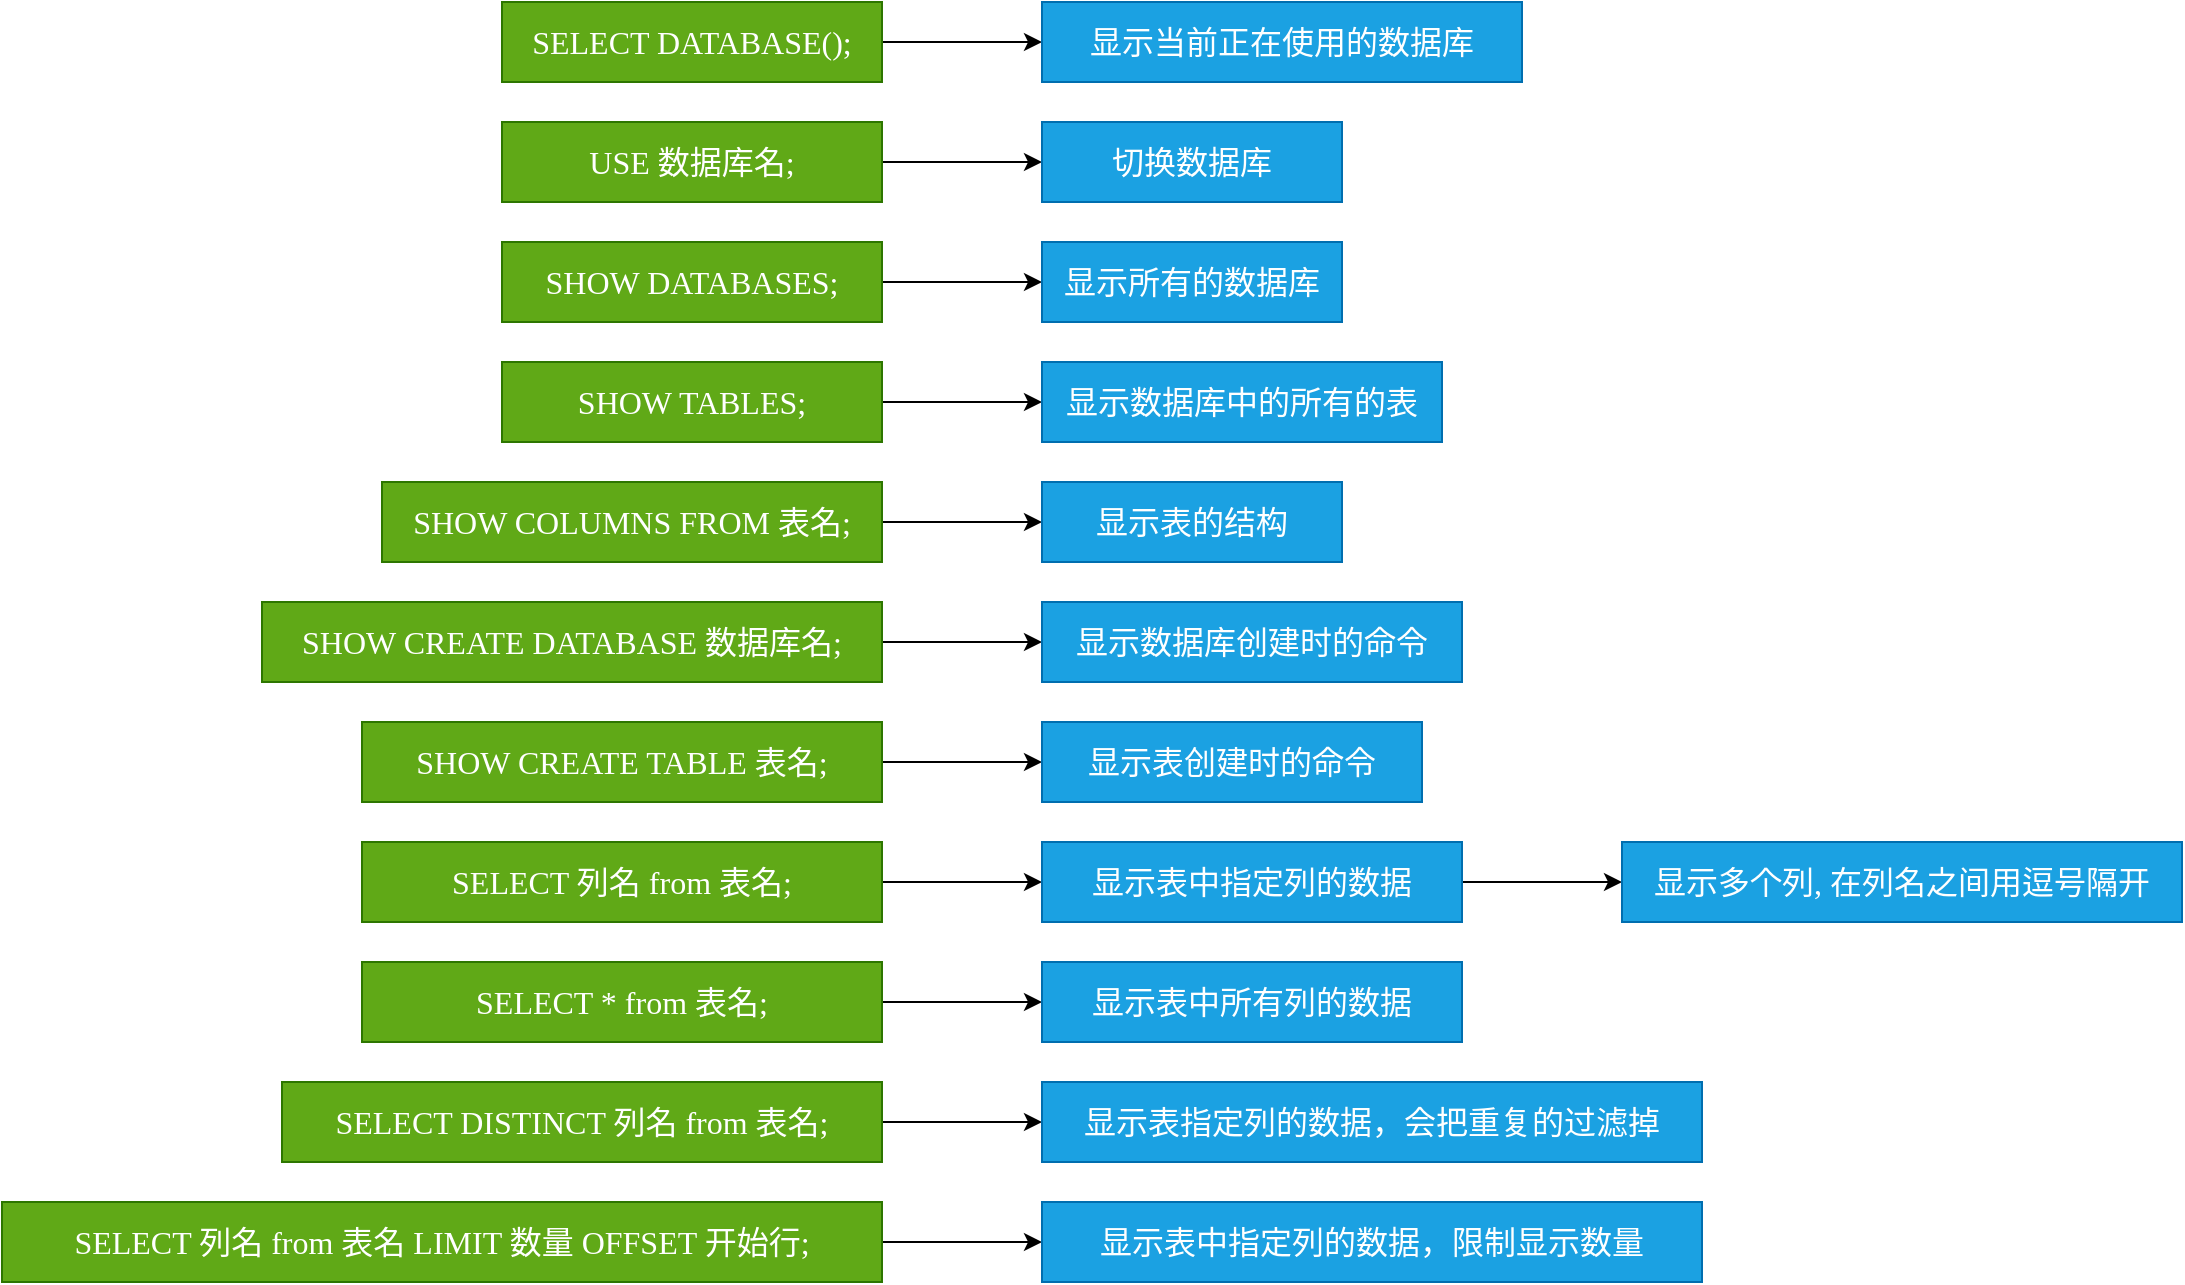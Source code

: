 <mxfile version="14.3.2" type="github">
  <diagram id="r4tI7-QEA74NGSe-jzcr" name="第 1 页">
    <mxGraphModel dx="1422" dy="833" grid="1" gridSize="10" guides="1" tooltips="1" connect="1" arrows="1" fold="1" page="1" pageScale="1" pageWidth="6500" pageHeight="4500" math="0" shadow="0">
      <root>
        <mxCell id="0" />
        <mxCell id="1" parent="0" />
        <mxCell id="pQ-ap-EGcs-gZTDshkdp-6" value="" style="edgeStyle=orthogonalEdgeStyle;rounded=0;orthogonalLoop=1;jettySize=auto;html=1;fontFamily=Verdana;fontSize=16;" edge="1" parent="1" source="pQ-ap-EGcs-gZTDshkdp-3" target="pQ-ap-EGcs-gZTDshkdp-5">
          <mxGeometry relative="1" as="geometry" />
        </mxCell>
        <mxCell id="pQ-ap-EGcs-gZTDshkdp-3" value="SELECT DATABASE();" style="text;html=1;strokeColor=#2D7600;fillColor=#60a917;align=center;verticalAlign=middle;whiteSpace=wrap;rounded=0;fontSize=16;fontColor=#ffffff;fontFamily=Verdana;" vertex="1" parent="1">
          <mxGeometry x="1500" y="140" width="190" height="40" as="geometry" />
        </mxCell>
        <mxCell id="pQ-ap-EGcs-gZTDshkdp-5" value="显示当前正在使用的数据库" style="text;html=1;strokeColor=#006EAF;fillColor=#1ba1e2;align=center;verticalAlign=middle;whiteSpace=wrap;rounded=0;fontSize=16;fontColor=#ffffff;fontFamily=Verdana;" vertex="1" parent="1">
          <mxGeometry x="1770" y="140" width="240" height="40" as="geometry" />
        </mxCell>
        <mxCell id="pQ-ap-EGcs-gZTDshkdp-7" value="" style="edgeStyle=orthogonalEdgeStyle;rounded=0;orthogonalLoop=1;jettySize=auto;html=1;fontFamily=Verdana;fontSize=16;" edge="1" source="pQ-ap-EGcs-gZTDshkdp-8" target="pQ-ap-EGcs-gZTDshkdp-9" parent="1">
          <mxGeometry relative="1" as="geometry" />
        </mxCell>
        <mxCell id="pQ-ap-EGcs-gZTDshkdp-8" value="USE 数据库名;" style="text;html=1;strokeColor=#2D7600;fillColor=#60a917;align=center;verticalAlign=middle;whiteSpace=wrap;rounded=0;fontSize=16;fontColor=#ffffff;fontFamily=Verdana;" vertex="1" parent="1">
          <mxGeometry x="1500" y="200" width="190" height="40" as="geometry" />
        </mxCell>
        <mxCell id="pQ-ap-EGcs-gZTDshkdp-9" value="切换数据库" style="text;html=1;strokeColor=#006EAF;fillColor=#1ba1e2;align=center;verticalAlign=middle;whiteSpace=wrap;rounded=0;fontSize=16;fontColor=#ffffff;fontFamily=Verdana;" vertex="1" parent="1">
          <mxGeometry x="1770" y="200" width="150" height="40" as="geometry" />
        </mxCell>
        <mxCell id="pQ-ap-EGcs-gZTDshkdp-10" value="" style="edgeStyle=orthogonalEdgeStyle;rounded=0;orthogonalLoop=1;jettySize=auto;html=1;fontFamily=Verdana;fontSize=16;" edge="1" source="pQ-ap-EGcs-gZTDshkdp-11" target="pQ-ap-EGcs-gZTDshkdp-12" parent="1">
          <mxGeometry relative="1" as="geometry" />
        </mxCell>
        <mxCell id="pQ-ap-EGcs-gZTDshkdp-11" value="SHOW DATABASES;" style="text;html=1;strokeColor=#2D7600;fillColor=#60a917;align=center;verticalAlign=middle;whiteSpace=wrap;rounded=0;fontSize=16;fontColor=#ffffff;fontFamily=Verdana;" vertex="1" parent="1">
          <mxGeometry x="1500" y="260" width="190" height="40" as="geometry" />
        </mxCell>
        <mxCell id="pQ-ap-EGcs-gZTDshkdp-12" value="显示所有的数据库" style="text;html=1;strokeColor=#006EAF;fillColor=#1ba1e2;align=center;verticalAlign=middle;whiteSpace=wrap;rounded=0;fontSize=16;fontColor=#ffffff;fontFamily=Verdana;" vertex="1" parent="1">
          <mxGeometry x="1770" y="260" width="150" height="40" as="geometry" />
        </mxCell>
        <mxCell id="pQ-ap-EGcs-gZTDshkdp-13" value="" style="edgeStyle=orthogonalEdgeStyle;rounded=0;orthogonalLoop=1;jettySize=auto;html=1;fontFamily=Verdana;fontSize=16;" edge="1" source="pQ-ap-EGcs-gZTDshkdp-14" target="pQ-ap-EGcs-gZTDshkdp-15" parent="1">
          <mxGeometry relative="1" as="geometry" />
        </mxCell>
        <mxCell id="pQ-ap-EGcs-gZTDshkdp-14" value="SHOW TABLES;" style="text;html=1;strokeColor=#2D7600;fillColor=#60a917;align=center;verticalAlign=middle;whiteSpace=wrap;rounded=0;fontSize=16;fontColor=#ffffff;fontFamily=Verdana;" vertex="1" parent="1">
          <mxGeometry x="1500" y="320" width="190" height="40" as="geometry" />
        </mxCell>
        <mxCell id="pQ-ap-EGcs-gZTDshkdp-15" value="显示数据库中的所有的表" style="text;html=1;strokeColor=#006EAF;fillColor=#1ba1e2;align=center;verticalAlign=middle;whiteSpace=wrap;rounded=0;fontSize=16;fontColor=#ffffff;fontFamily=Verdana;" vertex="1" parent="1">
          <mxGeometry x="1770" y="320" width="200" height="40" as="geometry" />
        </mxCell>
        <mxCell id="pQ-ap-EGcs-gZTDshkdp-16" value="" style="edgeStyle=orthogonalEdgeStyle;rounded=0;orthogonalLoop=1;jettySize=auto;html=1;fontFamily=Verdana;fontSize=16;" edge="1" source="pQ-ap-EGcs-gZTDshkdp-17" target="pQ-ap-EGcs-gZTDshkdp-18" parent="1">
          <mxGeometry relative="1" as="geometry" />
        </mxCell>
        <mxCell id="pQ-ap-EGcs-gZTDshkdp-17" value="SHOW COLUMNS FROM 表名;" style="text;html=1;strokeColor=#2D7600;fillColor=#60a917;align=center;verticalAlign=middle;whiteSpace=wrap;rounded=0;fontSize=16;fontColor=#ffffff;fontFamily=Verdana;" vertex="1" parent="1">
          <mxGeometry x="1440" y="380" width="250" height="40" as="geometry" />
        </mxCell>
        <mxCell id="pQ-ap-EGcs-gZTDshkdp-18" value="显示表的结构" style="text;html=1;strokeColor=#006EAF;fillColor=#1ba1e2;align=center;verticalAlign=middle;whiteSpace=wrap;rounded=0;fontSize=16;fontColor=#ffffff;fontFamily=Verdana;" vertex="1" parent="1">
          <mxGeometry x="1770" y="380" width="150" height="40" as="geometry" />
        </mxCell>
        <mxCell id="pQ-ap-EGcs-gZTDshkdp-19" value="" style="edgeStyle=orthogonalEdgeStyle;rounded=0;orthogonalLoop=1;jettySize=auto;html=1;fontFamily=Verdana;fontSize=16;" edge="1" source="pQ-ap-EGcs-gZTDshkdp-20" target="pQ-ap-EGcs-gZTDshkdp-21" parent="1">
          <mxGeometry relative="1" as="geometry" />
        </mxCell>
        <mxCell id="pQ-ap-EGcs-gZTDshkdp-20" value="SHOW CREATE DATABASE 数据库名;" style="text;html=1;strokeColor=#2D7600;fillColor=#60a917;align=center;verticalAlign=middle;whiteSpace=wrap;rounded=0;fontSize=16;fontColor=#ffffff;fontFamily=Verdana;" vertex="1" parent="1">
          <mxGeometry x="1380" y="440" width="310" height="40" as="geometry" />
        </mxCell>
        <mxCell id="pQ-ap-EGcs-gZTDshkdp-21" value="显示数据库创建时的命令" style="text;html=1;strokeColor=#006EAF;fillColor=#1ba1e2;align=center;verticalAlign=middle;whiteSpace=wrap;rounded=0;fontSize=16;fontColor=#ffffff;fontFamily=Verdana;" vertex="1" parent="1">
          <mxGeometry x="1770" y="440" width="210" height="40" as="geometry" />
        </mxCell>
        <mxCell id="pQ-ap-EGcs-gZTDshkdp-22" value="" style="edgeStyle=orthogonalEdgeStyle;rounded=0;orthogonalLoop=1;jettySize=auto;html=1;fontFamily=Verdana;fontSize=16;" edge="1" source="pQ-ap-EGcs-gZTDshkdp-23" target="pQ-ap-EGcs-gZTDshkdp-24" parent="1">
          <mxGeometry relative="1" as="geometry" />
        </mxCell>
        <mxCell id="pQ-ap-EGcs-gZTDshkdp-23" value="SHOW CREATE TABLE 表名;" style="text;html=1;strokeColor=#2D7600;fillColor=#60a917;align=center;verticalAlign=middle;whiteSpace=wrap;rounded=0;fontSize=16;fontColor=#ffffff;fontFamily=Verdana;" vertex="1" parent="1">
          <mxGeometry x="1430" y="500" width="260" height="40" as="geometry" />
        </mxCell>
        <mxCell id="pQ-ap-EGcs-gZTDshkdp-24" value="显示表创建时的命令" style="text;html=1;strokeColor=#006EAF;fillColor=#1ba1e2;align=center;verticalAlign=middle;whiteSpace=wrap;rounded=0;fontSize=16;fontColor=#ffffff;fontFamily=Verdana;" vertex="1" parent="1">
          <mxGeometry x="1770" y="500" width="190" height="40" as="geometry" />
        </mxCell>
        <mxCell id="pQ-ap-EGcs-gZTDshkdp-25" value="" style="edgeStyle=orthogonalEdgeStyle;rounded=0;orthogonalLoop=1;jettySize=auto;html=1;fontFamily=Verdana;fontSize=16;" edge="1" source="pQ-ap-EGcs-gZTDshkdp-26" target="pQ-ap-EGcs-gZTDshkdp-27" parent="1">
          <mxGeometry relative="1" as="geometry" />
        </mxCell>
        <mxCell id="pQ-ap-EGcs-gZTDshkdp-26" value="SELECT 列名 from 表名;" style="text;html=1;strokeColor=#2D7600;fillColor=#60a917;align=center;verticalAlign=middle;whiteSpace=wrap;rounded=0;fontSize=16;fontColor=#ffffff;fontFamily=Verdana;" vertex="1" parent="1">
          <mxGeometry x="1430" y="560" width="260" height="40" as="geometry" />
        </mxCell>
        <mxCell id="pQ-ap-EGcs-gZTDshkdp-33" value="" style="edgeStyle=orthogonalEdgeStyle;rounded=0;orthogonalLoop=1;jettySize=auto;html=1;fontFamily=Verdana;fontSize=16;" edge="1" parent="1" source="pQ-ap-EGcs-gZTDshkdp-27" target="pQ-ap-EGcs-gZTDshkdp-32">
          <mxGeometry relative="1" as="geometry" />
        </mxCell>
        <mxCell id="pQ-ap-EGcs-gZTDshkdp-27" value="显示表中指定列的数据" style="text;html=1;strokeColor=#006EAF;fillColor=#1ba1e2;align=center;verticalAlign=middle;whiteSpace=wrap;rounded=0;fontSize=16;fontColor=#ffffff;fontFamily=Verdana;" vertex="1" parent="1">
          <mxGeometry x="1770" y="560" width="210" height="40" as="geometry" />
        </mxCell>
        <mxCell id="pQ-ap-EGcs-gZTDshkdp-32" value="显示多个列, 在列名之间用逗号隔开" style="text;html=1;strokeColor=#006EAF;fillColor=#1ba1e2;align=center;verticalAlign=middle;whiteSpace=wrap;rounded=0;fontSize=16;fontColor=#ffffff;fontFamily=Verdana;" vertex="1" parent="1">
          <mxGeometry x="2060" y="560" width="280" height="40" as="geometry" />
        </mxCell>
        <mxCell id="pQ-ap-EGcs-gZTDshkdp-41" value="" style="edgeStyle=orthogonalEdgeStyle;rounded=0;orthogonalLoop=1;jettySize=auto;html=1;fontFamily=Verdana;fontSize=16;" edge="1" source="pQ-ap-EGcs-gZTDshkdp-42" target="pQ-ap-EGcs-gZTDshkdp-43" parent="1">
          <mxGeometry relative="1" as="geometry" />
        </mxCell>
        <mxCell id="pQ-ap-EGcs-gZTDshkdp-42" value="SELECT * from 表名;" style="text;html=1;strokeColor=#2D7600;fillColor=#60a917;align=center;verticalAlign=middle;whiteSpace=wrap;rounded=0;fontSize=16;fontColor=#ffffff;fontFamily=Verdana;" vertex="1" parent="1">
          <mxGeometry x="1430" y="620" width="260" height="40" as="geometry" />
        </mxCell>
        <mxCell id="pQ-ap-EGcs-gZTDshkdp-43" value="显示表中所有列的数据" style="text;html=1;strokeColor=#006EAF;fillColor=#1ba1e2;align=center;verticalAlign=middle;whiteSpace=wrap;rounded=0;fontSize=16;fontColor=#ffffff;fontFamily=Verdana;" vertex="1" parent="1">
          <mxGeometry x="1770" y="620" width="210" height="40" as="geometry" />
        </mxCell>
        <mxCell id="pQ-ap-EGcs-gZTDshkdp-44" value="" style="edgeStyle=orthogonalEdgeStyle;rounded=0;orthogonalLoop=1;jettySize=auto;html=1;fontFamily=Verdana;fontSize=16;" edge="1" source="pQ-ap-EGcs-gZTDshkdp-45" target="pQ-ap-EGcs-gZTDshkdp-46" parent="1">
          <mxGeometry relative="1" as="geometry" />
        </mxCell>
        <mxCell id="pQ-ap-EGcs-gZTDshkdp-45" value="SELECT DISTINCT 列名 from 表名;" style="text;html=1;strokeColor=#2D7600;fillColor=#60a917;align=center;verticalAlign=middle;whiteSpace=wrap;rounded=0;fontSize=16;fontColor=#ffffff;fontFamily=Verdana;" vertex="1" parent="1">
          <mxGeometry x="1390" y="680" width="300" height="40" as="geometry" />
        </mxCell>
        <mxCell id="pQ-ap-EGcs-gZTDshkdp-46" value="显示表指定列的数据，会把重复的过滤掉" style="text;html=1;strokeColor=#006EAF;fillColor=#1ba1e2;align=center;verticalAlign=middle;whiteSpace=wrap;rounded=0;fontSize=16;fontColor=#ffffff;fontFamily=Verdana;" vertex="1" parent="1">
          <mxGeometry x="1770" y="680" width="330" height="40" as="geometry" />
        </mxCell>
        <mxCell id="pQ-ap-EGcs-gZTDshkdp-47" value="" style="edgeStyle=orthogonalEdgeStyle;rounded=0;orthogonalLoop=1;jettySize=auto;html=1;fontFamily=Verdana;fontSize=16;" edge="1" source="pQ-ap-EGcs-gZTDshkdp-48" target="pQ-ap-EGcs-gZTDshkdp-49" parent="1">
          <mxGeometry relative="1" as="geometry" />
        </mxCell>
        <mxCell id="pQ-ap-EGcs-gZTDshkdp-48" value="SELECT 列名 from 表名 LIMIT 数量 OFFSET 开始行;" style="text;html=1;strokeColor=#2D7600;fillColor=#60a917;align=center;verticalAlign=middle;whiteSpace=wrap;rounded=0;fontSize=16;fontColor=#ffffff;fontFamily=Verdana;" vertex="1" parent="1">
          <mxGeometry x="1250" y="740" width="440" height="40" as="geometry" />
        </mxCell>
        <mxCell id="pQ-ap-EGcs-gZTDshkdp-49" value="显示表中指定列的数据，限制显示数量" style="text;html=1;strokeColor=#006EAF;fillColor=#1ba1e2;align=center;verticalAlign=middle;whiteSpace=wrap;rounded=0;fontSize=16;fontColor=#ffffff;fontFamily=Verdana;" vertex="1" parent="1">
          <mxGeometry x="1770" y="740" width="330" height="40" as="geometry" />
        </mxCell>
      </root>
    </mxGraphModel>
  </diagram>
</mxfile>
